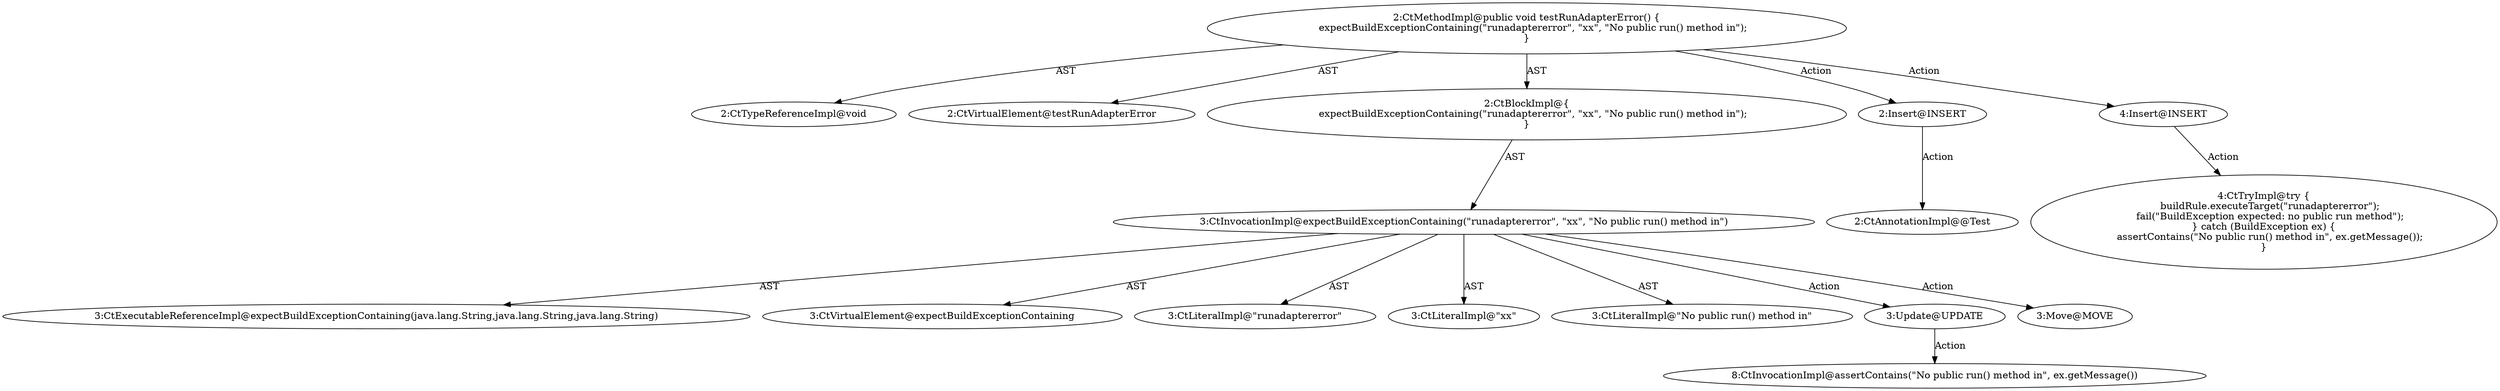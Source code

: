 digraph "testRunAdapterError#?" {
0 [label="2:CtTypeReferenceImpl@void" shape=ellipse]
1 [label="2:CtVirtualElement@testRunAdapterError" shape=ellipse]
2 [label="3:CtExecutableReferenceImpl@expectBuildExceptionContaining(java.lang.String,java.lang.String,java.lang.String)" shape=ellipse]
3 [label="3:CtVirtualElement@expectBuildExceptionContaining" shape=ellipse]
4 [label="3:CtLiteralImpl@\"runadaptererror\"" shape=ellipse]
5 [label="3:CtLiteralImpl@\"xx\"" shape=ellipse]
6 [label="3:CtLiteralImpl@\"No public run() method in\"" shape=ellipse]
7 [label="3:CtInvocationImpl@expectBuildExceptionContaining(\"runadaptererror\", \"xx\", \"No public run() method in\")" shape=ellipse]
8 [label="2:CtBlockImpl@\{
    expectBuildExceptionContaining(\"runadaptererror\", \"xx\", \"No public run() method in\");
\}" shape=ellipse]
9 [label="2:CtMethodImpl@public void testRunAdapterError() \{
    expectBuildExceptionContaining(\"runadaptererror\", \"xx\", \"No public run() method in\");
\}" shape=ellipse]
10 [label="3:Update@UPDATE" shape=ellipse]
11 [label="8:CtInvocationImpl@assertContains(\"No public run() method in\", ex.getMessage())" shape=ellipse]
12 [label="2:Insert@INSERT" shape=ellipse]
13 [label="2:CtAnnotationImpl@@Test" shape=ellipse]
14 [label="4:Insert@INSERT" shape=ellipse]
15 [label="4:CtTryImpl@try \{
    buildRule.executeTarget(\"runadaptererror\");
    fail(\"BuildException expected: no public run method\");
\} catch (BuildException ex) \{
    assertContains(\"No public run() method in\", ex.getMessage());
\}" shape=ellipse]
16 [label="3:Move@MOVE" shape=ellipse]
7 -> 3 [label="AST"];
7 -> 2 [label="AST"];
7 -> 4 [label="AST"];
7 -> 5 [label="AST"];
7 -> 6 [label="AST"];
7 -> 10 [label="Action"];
7 -> 16 [label="Action"];
8 -> 7 [label="AST"];
9 -> 1 [label="AST"];
9 -> 0 [label="AST"];
9 -> 8 [label="AST"];
9 -> 12 [label="Action"];
9 -> 14 [label="Action"];
10 -> 11 [label="Action"];
12 -> 13 [label="Action"];
14 -> 15 [label="Action"];
}